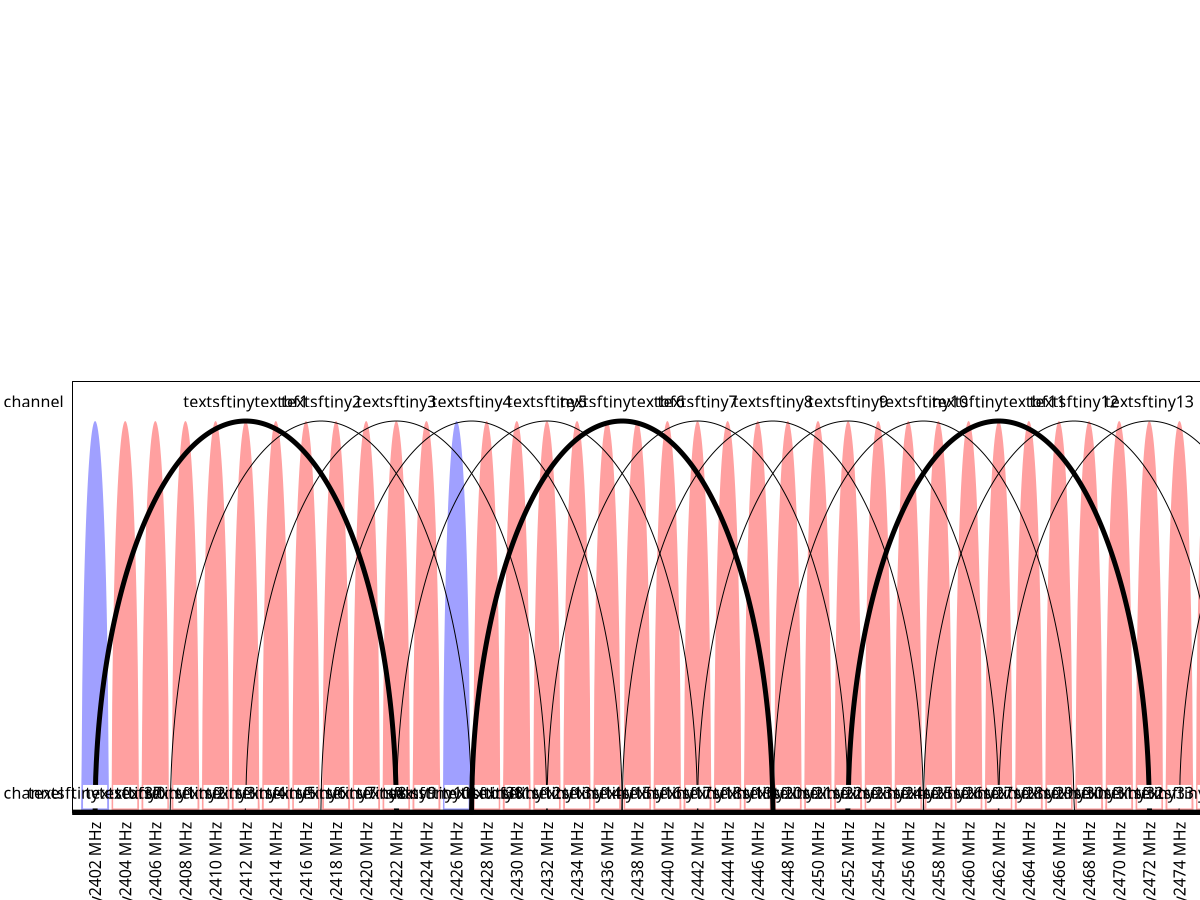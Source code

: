 set size 1.1,.6
set yrange [0:1.1]
set xrange [2400.5:2481.5]
set tic scale 0
set ytics ("\\textsf{\\tiny{BLE channel}}" 0.05, "\\textsf{\\tiny{\\Wifi channel}}" 1.05)
set lmargin 8
set bmargin 4
set xtics rotate 2,2 format "\\textsf{\\tiny{%.0f MHz}}"
unset key
set sample 2000
do for [c=0:39] {
    set label c+1 at c*2+2402,.05 center sprintf((c==0 || c == 12 || c == 39) ? "\\textsf{\\tiny{\\textbf{%d}}}" : "\\textsf{\\tiny{%d}}",(c==0 ? 37 : c==12 ? 38 : c == 39 ? 39 : c < 12 ? c-1 : c-2) ) front
    set object c+1 rect from c*2+2401.2,0.07 to c*2+2402.8,.01 fc rgb "white" front fs solid 0 noborder
}
do for [c=0:12] {
    set label c+41 at c*5+2412,1.05 center sprintf((c%5) == 0 ? "\\textsf{\\tiny{\\textbf{%d}}}" : "\\textsf{\\tiny{%d}}",c+1) front
}
plot for [c=0:39] f(x) = (1-((x-2*c-2402)/.9)**2) (f(x) > 0) ? sqrt(f(x)) : 0 with filledcurves above y1=0 lw 0 lc rgb (c == 0 || c == 12 || c==39) ? '#A0A0FF' : '#FFA0A0', \
for [c=0:13] f(x) = (1-((x-5*c-2412-7*(c==13))/10)**2) f(x) > 0 ? sqrt(f(x)) : 0 lw ((c%5) ? 1 : 5) lt ((c%5) ? 4 : 1) lc rgb "black"
